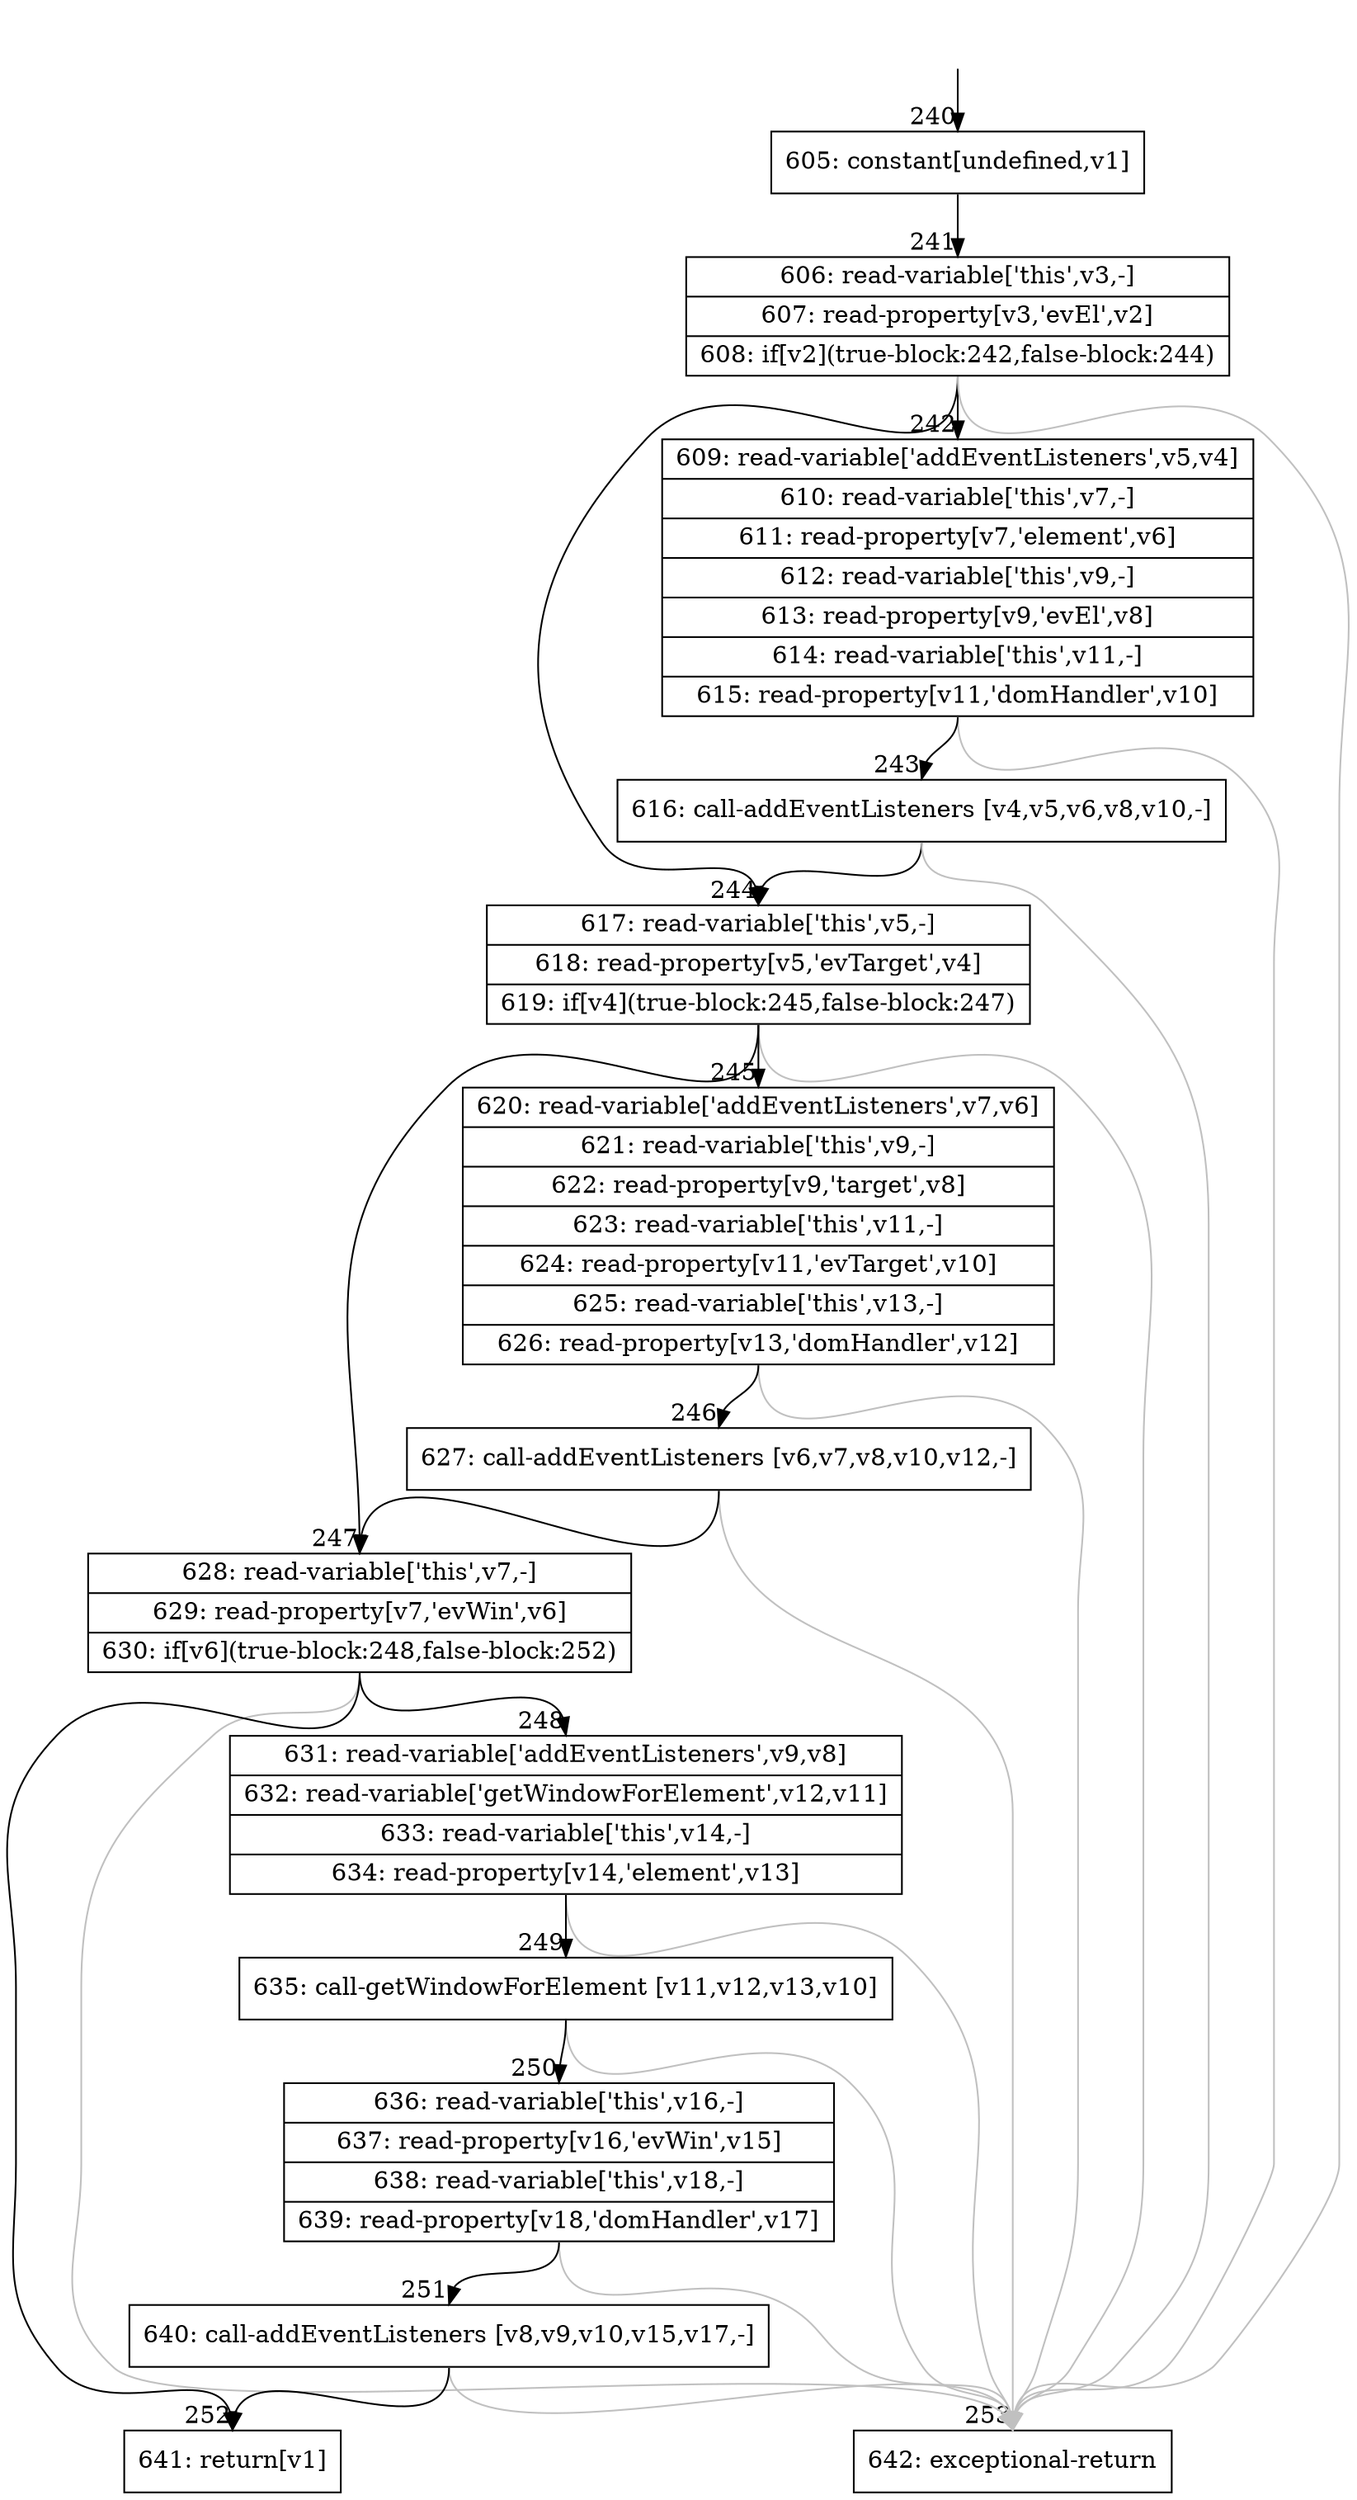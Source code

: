digraph {
rankdir="TD"
BB_entry29[shape=none,label=""];
BB_entry29 -> BB240 [tailport=s, headport=n, headlabel="    240"]
BB240 [shape=record label="{605: constant[undefined,v1]}" ] 
BB240 -> BB241 [tailport=s, headport=n, headlabel="      241"]
BB241 [shape=record label="{606: read-variable['this',v3,-]|607: read-property[v3,'evEl',v2]|608: if[v2](true-block:242,false-block:244)}" ] 
BB241 -> BB244 [tailport=s, headport=n, headlabel="      244"]
BB241 -> BB242 [tailport=s, headport=n, headlabel="      242"]
BB241 -> BB253 [tailport=s, headport=n, color=gray, headlabel="      253"]
BB242 [shape=record label="{609: read-variable['addEventListeners',v5,v4]|610: read-variable['this',v7,-]|611: read-property[v7,'element',v6]|612: read-variable['this',v9,-]|613: read-property[v9,'evEl',v8]|614: read-variable['this',v11,-]|615: read-property[v11,'domHandler',v10]}" ] 
BB242 -> BB243 [tailport=s, headport=n, headlabel="      243"]
BB242 -> BB253 [tailport=s, headport=n, color=gray]
BB243 [shape=record label="{616: call-addEventListeners [v4,v5,v6,v8,v10,-]}" ] 
BB243 -> BB244 [tailport=s, headport=n]
BB243 -> BB253 [tailport=s, headport=n, color=gray]
BB244 [shape=record label="{617: read-variable['this',v5,-]|618: read-property[v5,'evTarget',v4]|619: if[v4](true-block:245,false-block:247)}" ] 
BB244 -> BB247 [tailport=s, headport=n, headlabel="      247"]
BB244 -> BB245 [tailport=s, headport=n, headlabel="      245"]
BB244 -> BB253 [tailport=s, headport=n, color=gray]
BB245 [shape=record label="{620: read-variable['addEventListeners',v7,v6]|621: read-variable['this',v9,-]|622: read-property[v9,'target',v8]|623: read-variable['this',v11,-]|624: read-property[v11,'evTarget',v10]|625: read-variable['this',v13,-]|626: read-property[v13,'domHandler',v12]}" ] 
BB245 -> BB246 [tailport=s, headport=n, headlabel="      246"]
BB245 -> BB253 [tailport=s, headport=n, color=gray]
BB246 [shape=record label="{627: call-addEventListeners [v6,v7,v8,v10,v12,-]}" ] 
BB246 -> BB247 [tailport=s, headport=n]
BB246 -> BB253 [tailport=s, headport=n, color=gray]
BB247 [shape=record label="{628: read-variable['this',v7,-]|629: read-property[v7,'evWin',v6]|630: if[v6](true-block:248,false-block:252)}" ] 
BB247 -> BB252 [tailport=s, headport=n, headlabel="      252"]
BB247 -> BB248 [tailport=s, headport=n, headlabel="      248"]
BB247 -> BB253 [tailport=s, headport=n, color=gray]
BB248 [shape=record label="{631: read-variable['addEventListeners',v9,v8]|632: read-variable['getWindowForElement',v12,v11]|633: read-variable['this',v14,-]|634: read-property[v14,'element',v13]}" ] 
BB248 -> BB249 [tailport=s, headport=n, headlabel="      249"]
BB248 -> BB253 [tailport=s, headport=n, color=gray]
BB249 [shape=record label="{635: call-getWindowForElement [v11,v12,v13,v10]}" ] 
BB249 -> BB250 [tailport=s, headport=n, headlabel="      250"]
BB249 -> BB253 [tailport=s, headport=n, color=gray]
BB250 [shape=record label="{636: read-variable['this',v16,-]|637: read-property[v16,'evWin',v15]|638: read-variable['this',v18,-]|639: read-property[v18,'domHandler',v17]}" ] 
BB250 -> BB251 [tailport=s, headport=n, headlabel="      251"]
BB250 -> BB253 [tailport=s, headport=n, color=gray]
BB251 [shape=record label="{640: call-addEventListeners [v8,v9,v10,v15,v17,-]}" ] 
BB251 -> BB252 [tailport=s, headport=n]
BB251 -> BB253 [tailport=s, headport=n, color=gray]
BB252 [shape=record label="{641: return[v1]}" ] 
BB253 [shape=record label="{642: exceptional-return}" ] 
//#$~ 397
}
